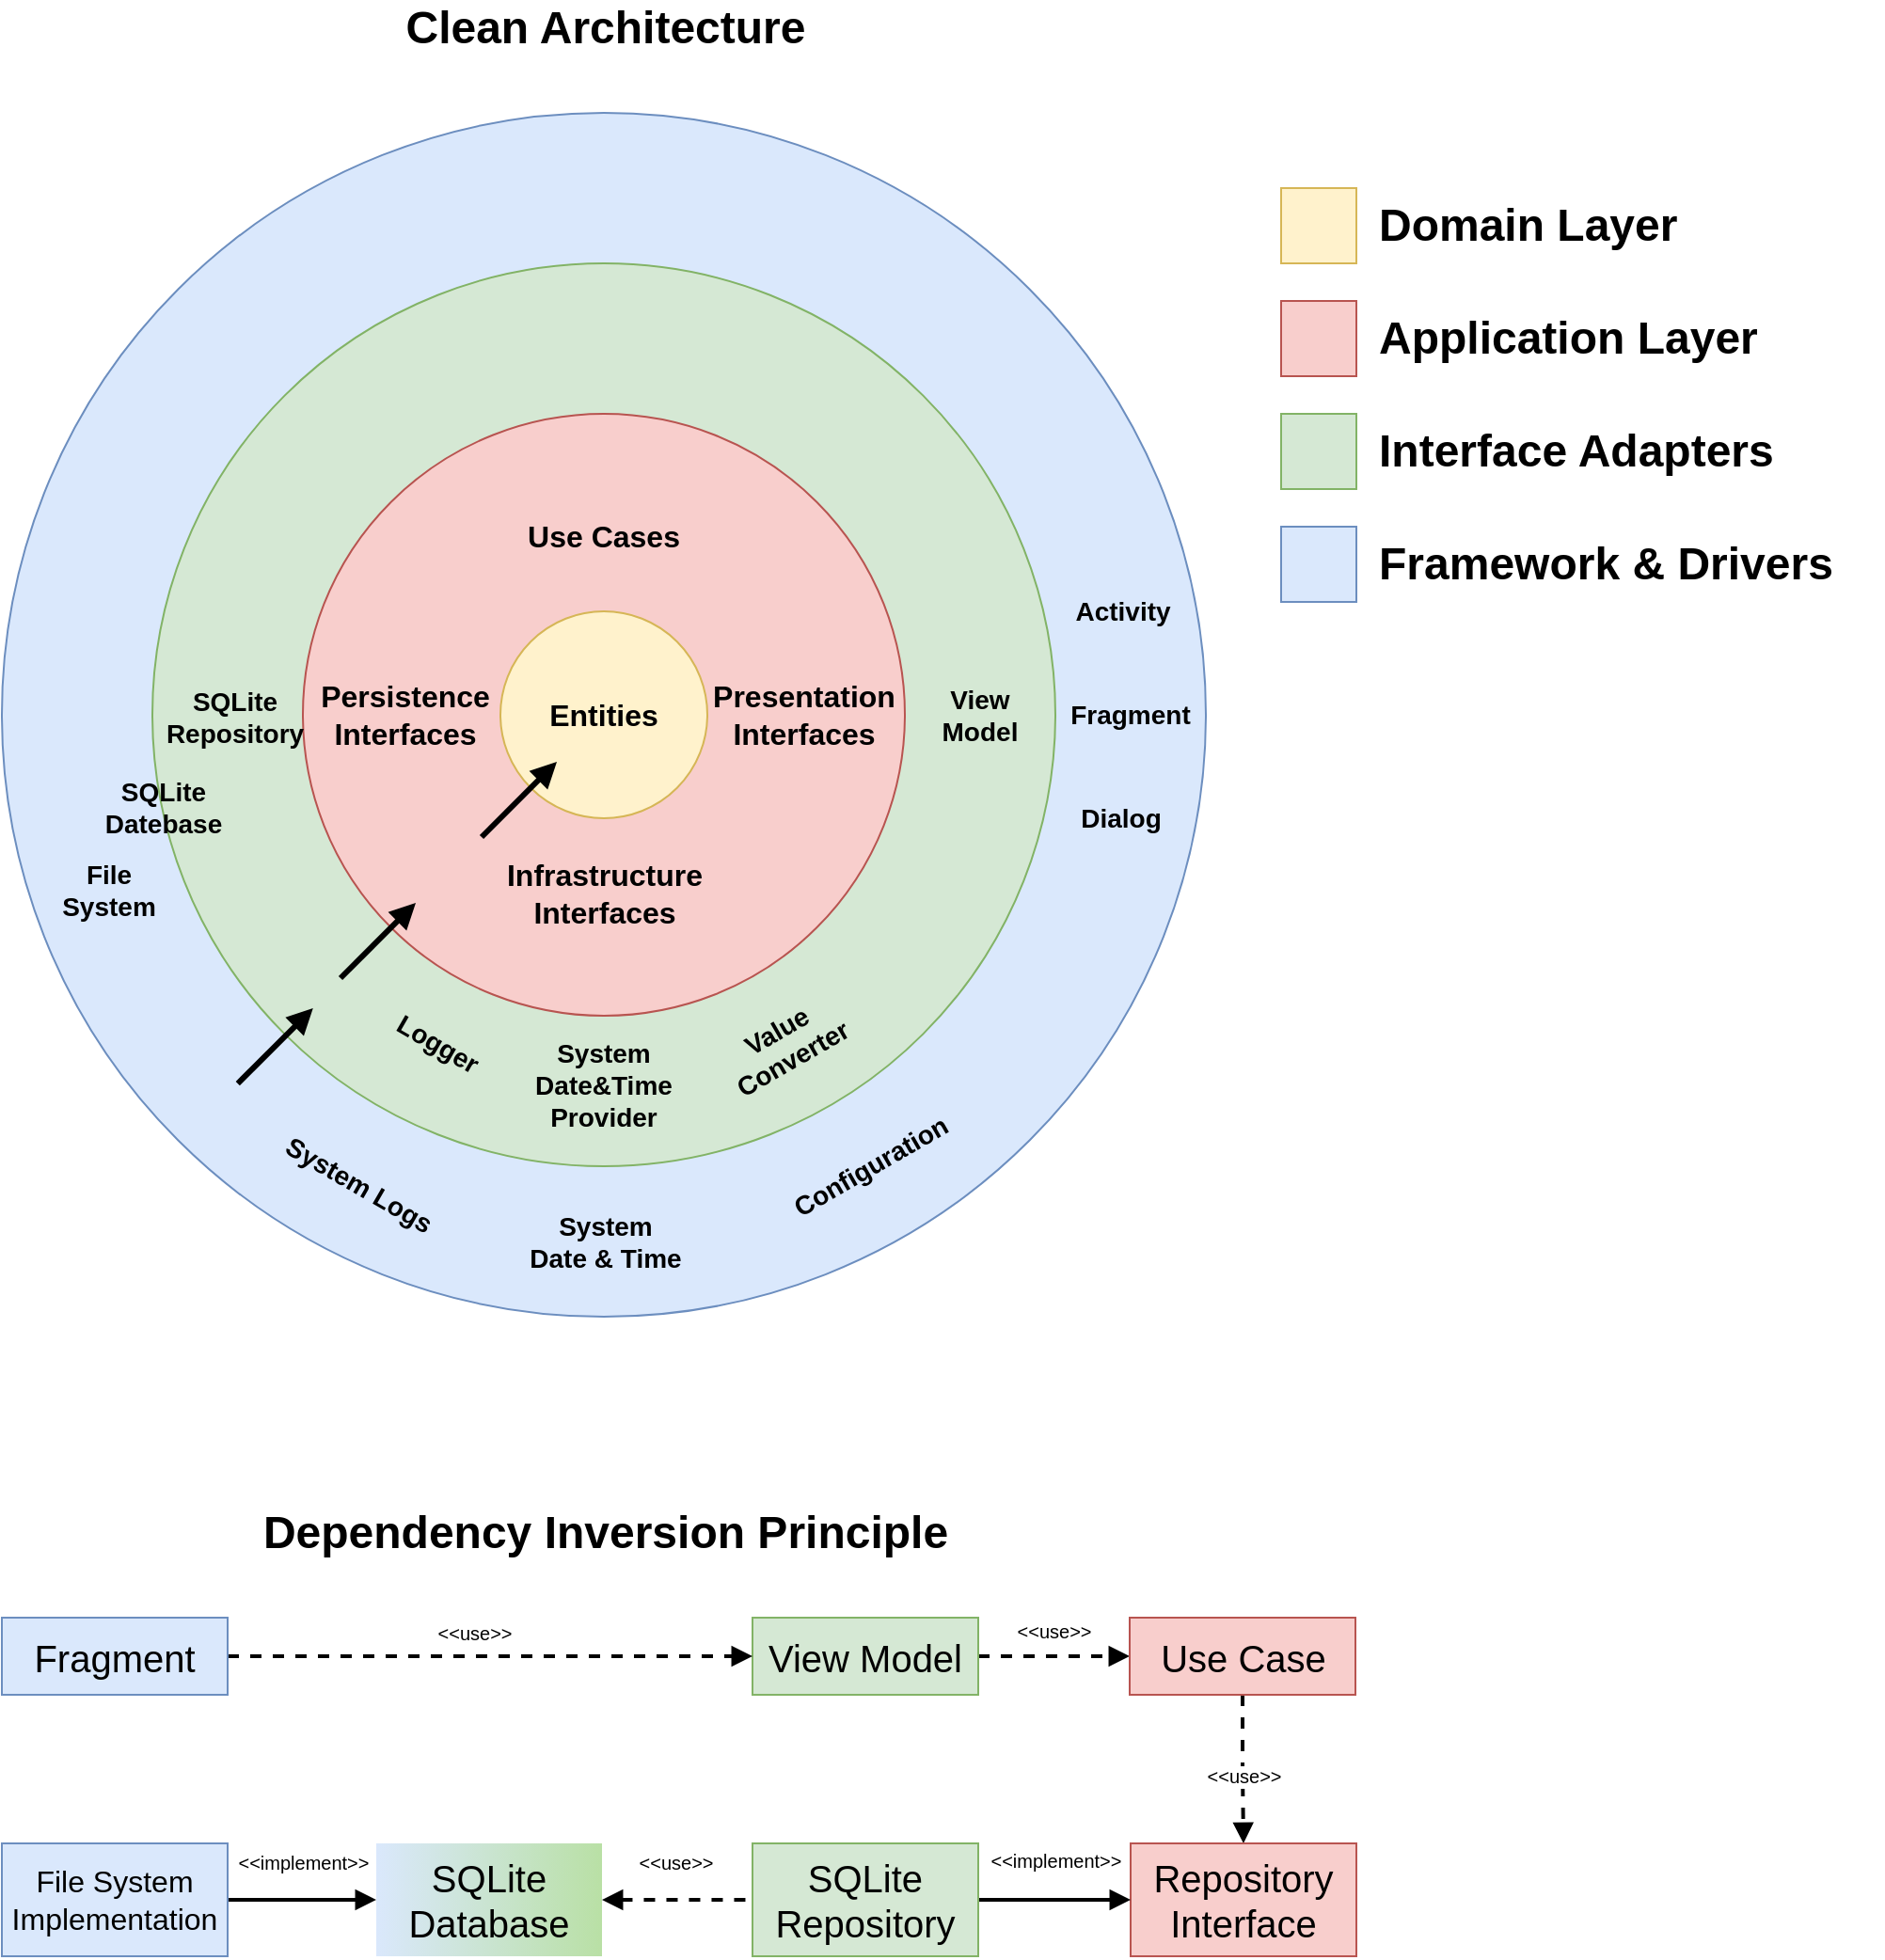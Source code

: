 <mxfile version="20.2.0" type="device"><diagram id="khTqqO3xEWrCUMPLmaJH" name="Seite-1"><mxGraphModel dx="1002" dy="672" grid="1" gridSize="10" guides="1" tooltips="1" connect="1" arrows="1" fold="1" page="1" pageScale="1" pageWidth="827" pageHeight="1169" math="0" shadow="0"><root><mxCell id="0"/><mxCell id="1" parent="0"/><mxCell id="oJ9DDIpHgyxISPjS1SNY-1" value="" style="ellipse;whiteSpace=wrap;html=1;aspect=fixed;shadow=0;fillColor=#dae8fc;strokeColor=#6c8ebf;" parent="1" vertex="1"><mxGeometry x="40" y="140" width="640" height="640" as="geometry"/></mxCell><mxCell id="oJ9DDIpHgyxISPjS1SNY-4" value="" style="ellipse;whiteSpace=wrap;html=1;aspect=fixed;shadow=0;fillColor=#d5e8d4;strokeColor=#82b366;" parent="1" vertex="1"><mxGeometry x="120" y="220" width="480" height="480" as="geometry"/></mxCell><mxCell id="oJ9DDIpHgyxISPjS1SNY-5" value="" style="ellipse;whiteSpace=wrap;html=1;aspect=fixed;shadow=0;fillColor=#f8cecc;strokeColor=#b85450;" parent="1" vertex="1"><mxGeometry x="200" y="300" width="320" height="320" as="geometry"/></mxCell><mxCell id="oJ9DDIpHgyxISPjS1SNY-8" value="&lt;div style=&quot;font-size: 16px;&quot;&gt;Use Cases&lt;/div&gt;" style="text;html=1;strokeColor=none;fillColor=none;align=center;verticalAlign=middle;whiteSpace=wrap;rounded=0;shadow=0;fontSize=16;fontStyle=1" parent="1" vertex="1"><mxGeometry x="285" y="350" width="150" height="30" as="geometry"/></mxCell><mxCell id="oJ9DDIpHgyxISPjS1SNY-14" value="&lt;div style=&quot;font-size: 14px;&quot;&gt;Activity&lt;/div&gt;" style="text;html=1;strokeColor=none;fillColor=none;align=center;verticalAlign=middle;whiteSpace=wrap;rounded=0;shadow=0;fontSize=14;fontStyle=1;rotation=0;" parent="1" vertex="1"><mxGeometry x="571" y="390" width="130" height="30" as="geometry"/></mxCell><mxCell id="oJ9DDIpHgyxISPjS1SNY-15" value="SQLite&lt;br&gt;Datebase" style="text;html=1;strokeColor=none;fillColor=none;align=center;verticalAlign=middle;whiteSpace=wrap;rounded=0;shadow=0;fontSize=14;fontStyle=1;rotation=0;" parent="1" vertex="1"><mxGeometry x="71" y="489" width="110" height="40" as="geometry"/></mxCell><mxCell id="oJ9DDIpHgyxISPjS1SNY-18" value="&lt;div style=&quot;font-size: 16px;&quot;&gt;Infrastructure &lt;br style=&quot;font-size: 16px;&quot;&gt;&lt;/div&gt;&lt;div style=&quot;font-size: 16px;&quot;&gt;Interfaces&lt;/div&gt;" style="text;html=1;strokeColor=none;fillColor=none;align=center;verticalAlign=middle;whiteSpace=wrap;rounded=0;shadow=0;fontSize=16;fontStyle=1" parent="1" vertex="1"><mxGeometry x="274.36" y="520" width="172.5" height="70" as="geometry"/></mxCell><mxCell id="oJ9DDIpHgyxISPjS1SNY-26" value="&lt;div style=&quot;font-size: 14px;&quot;&gt;Fragment&lt;/div&gt;" style="text;html=1;strokeColor=none;fillColor=none;align=center;verticalAlign=middle;whiteSpace=wrap;rounded=0;shadow=0;fontSize=14;fontStyle=1;rotation=0;" parent="1" vertex="1"><mxGeometry x="575" y="445" width="130" height="30" as="geometry"/></mxCell><mxCell id="oJ9DDIpHgyxISPjS1SNY-27" value="&lt;div style=&quot;font-size: 14px;&quot;&gt;Dialog&lt;/div&gt;" style="text;html=1;strokeColor=none;fillColor=none;align=center;verticalAlign=middle;whiteSpace=wrap;rounded=0;shadow=0;fontSize=14;fontStyle=1;rotation=0;" parent="1" vertex="1"><mxGeometry x="570" y="500" width="130" height="30" as="geometry"/></mxCell><mxCell id="oJ9DDIpHgyxISPjS1SNY-28" value="" style="rounded=0;whiteSpace=wrap;html=1;shadow=0;fontSize=24;fillColor=#fff2cc;strokeColor=#d6b656;" parent="1" vertex="1"><mxGeometry x="720" y="180" width="40" height="40" as="geometry"/></mxCell><mxCell id="oJ9DDIpHgyxISPjS1SNY-29" value="" style="rounded=0;whiteSpace=wrap;html=1;shadow=0;fontSize=24;fillColor=#f8cecc;strokeColor=#b85450;" parent="1" vertex="1"><mxGeometry x="720" y="240" width="40" height="40" as="geometry"/></mxCell><mxCell id="oJ9DDIpHgyxISPjS1SNY-30" value="" style="rounded=0;whiteSpace=wrap;html=1;shadow=0;fontSize=24;fillColor=#d5e8d4;strokeColor=#82b366;" parent="1" vertex="1"><mxGeometry x="720" y="300" width="40" height="40" as="geometry"/></mxCell><mxCell id="oJ9DDIpHgyxISPjS1SNY-31" value="" style="rounded=0;whiteSpace=wrap;html=1;shadow=0;fontSize=24;fillColor=#dae8fc;strokeColor=#6c8ebf;" parent="1" vertex="1"><mxGeometry x="720" y="360" width="40" height="40" as="geometry"/></mxCell><mxCell id="oJ9DDIpHgyxISPjS1SNY-33" value="Domain Layer" style="text;html=1;strokeColor=none;fillColor=none;align=left;verticalAlign=middle;whiteSpace=wrap;rounded=0;shadow=0;fontSize=24;fontStyle=1;rotation=0;" parent="1" vertex="1"><mxGeometry x="770" y="185" width="270" height="30" as="geometry"/></mxCell><mxCell id="oJ9DDIpHgyxISPjS1SNY-34" value="Application Layer" style="text;html=1;strokeColor=none;fillColor=none;align=left;verticalAlign=middle;whiteSpace=wrap;rounded=0;shadow=0;fontSize=24;fontStyle=1;rotation=0;" parent="1" vertex="1"><mxGeometry x="770" y="245" width="260" height="30" as="geometry"/></mxCell><mxCell id="oJ9DDIpHgyxISPjS1SNY-35" value="&lt;div&gt;Interface Adapters&lt;/div&gt;" style="text;html=1;strokeColor=none;fillColor=none;align=left;verticalAlign=middle;whiteSpace=wrap;rounded=0;shadow=0;fontSize=24;fontStyle=1;rotation=0;" parent="1" vertex="1"><mxGeometry x="770" y="305" width="260" height="30" as="geometry"/></mxCell><mxCell id="oJ9DDIpHgyxISPjS1SNY-36" value="&lt;div style=&quot;font-size: 14px;&quot;&gt;&lt;font style=&quot;font-size: 14px;&quot;&gt;System &lt;br&gt;&lt;/font&gt;&lt;/div&gt;&lt;div style=&quot;font-size: 14px;&quot;&gt;&lt;font style=&quot;font-size: 14px;&quot;&gt;Date&amp;amp;Time&lt;/font&gt;&lt;/div&gt;&lt;div style=&quot;font-size: 14px;&quot;&gt;&lt;font style=&quot;font-size: 14px;&quot;&gt;Provider&lt;/font&gt;&lt;/div&gt;" style="text;html=1;strokeColor=none;fillColor=none;align=center;verticalAlign=middle;whiteSpace=wrap;rounded=0;shadow=0;fontSize=14;fontStyle=1;rotation=0;" parent="1" vertex="1"><mxGeometry x="322.19" y="631.5" width="75.61" height="50.5" as="geometry"/></mxCell><mxCell id="oJ9DDIpHgyxISPjS1SNY-37" value="&lt;div style=&quot;font-size: 14px;&quot;&gt;Value&lt;/div&gt;&lt;div style=&quot;font-size: 14px;&quot;&gt;Converter&lt;/div&gt;" style="text;html=1;strokeColor=none;fillColor=none;align=center;verticalAlign=middle;whiteSpace=wrap;rounded=0;shadow=0;fontSize=14;fontStyle=1;rotation=-30;" parent="1" vertex="1"><mxGeometry x="414" y="615.02" width="83.74" height="39.97" as="geometry"/></mxCell><mxCell id="oJ9DDIpHgyxISPjS1SNY-38" value="&lt;div style=&quot;font-size: 14px;&quot;&gt;Logger&lt;/div&gt;" style="text;html=1;strokeColor=none;fillColor=none;align=center;verticalAlign=middle;whiteSpace=wrap;rounded=0;shadow=0;fontSize=14;fontStyle=1;rotation=30;" parent="1" vertex="1"><mxGeometry x="234.61" y="619.99" width="74.39" height="30" as="geometry"/></mxCell><mxCell id="oJ9DDIpHgyxISPjS1SNY-39" value="&lt;div&gt;Framework &amp;amp; Drivers&lt;/div&gt;" style="text;html=1;strokeColor=none;fillColor=none;align=left;verticalAlign=middle;whiteSpace=wrap;rounded=0;shadow=0;fontSize=24;fontStyle=1;rotation=0;" parent="1" vertex="1"><mxGeometry x="770" y="365" width="260" height="30" as="geometry"/></mxCell><mxCell id="oJ9DDIpHgyxISPjS1SNY-52" style="edgeStyle=orthogonalEdgeStyle;rounded=0;orthogonalLoop=1;jettySize=auto;html=1;exitX=1;exitY=0.5;exitDx=0;exitDy=0;entryX=0;entryY=0.5;entryDx=0;entryDy=0;fontSize=20;endArrow=block;endFill=1;strokeWidth=2;dashed=1;" parent="1" source="oJ9DDIpHgyxISPjS1SNY-41" target="oJ9DDIpHgyxISPjS1SNY-44" edge="1"><mxGeometry relative="1" as="geometry"/></mxCell><mxCell id="oJ9DDIpHgyxISPjS1SNY-62" value="&amp;lt;&amp;lt;use&amp;gt;&amp;gt;" style="edgeLabel;html=1;align=center;verticalAlign=middle;resizable=0;points=[];fontSize=10;" parent="oJ9DDIpHgyxISPjS1SNY-52" vertex="1" connectable="0"><mxGeometry x="-0.142" y="1" relative="1" as="geometry"><mxPoint x="5" y="-13" as="offset"/></mxGeometry></mxCell><mxCell id="oJ9DDIpHgyxISPjS1SNY-41" value="View Model" style="rounded=0;whiteSpace=wrap;html=1;shadow=0;fontSize=20;fillColor=#d5e8d4;strokeColor=#82b366;" parent="1" vertex="1"><mxGeometry x="439.0" y="940.01" width="120" height="41" as="geometry"/></mxCell><mxCell id="oJ9DDIpHgyxISPjS1SNY-50" style="edgeStyle=orthogonalEdgeStyle;rounded=0;orthogonalLoop=1;jettySize=auto;html=1;exitX=1;exitY=0.5;exitDx=0;exitDy=0;entryX=0;entryY=0.5;entryDx=0;entryDy=0;fontSize=20;endArrow=block;endFill=1;strokeWidth=2;dashed=1;" parent="1" source="oJ9DDIpHgyxISPjS1SNY-42" target="oJ9DDIpHgyxISPjS1SNY-41" edge="1"><mxGeometry relative="1" as="geometry"><Array as="points"><mxPoint x="361" y="961.01"/><mxPoint x="361" y="961.01"/></Array></mxGeometry></mxCell><mxCell id="oJ9DDIpHgyxISPjS1SNY-60" value="&amp;lt;&amp;lt;use&amp;gt;&amp;gt;" style="edgeLabel;html=1;align=center;verticalAlign=middle;resizable=0;points=[];fontSize=10;" parent="oJ9DDIpHgyxISPjS1SNY-50" vertex="1" connectable="0"><mxGeometry x="-0.075" relative="1" as="geometry"><mxPoint x="2" y="-13" as="offset"/></mxGeometry></mxCell><mxCell id="oJ9DDIpHgyxISPjS1SNY-42" value="Fragment" style="rounded=0;whiteSpace=wrap;html=1;shadow=0;fontSize=20;fillColor=#dae8fc;strokeColor=#6c8ebf;" parent="1" vertex="1"><mxGeometry x="40.0" y="940" width="120" height="41" as="geometry"/></mxCell><mxCell id="oJ9DDIpHgyxISPjS1SNY-53" style="edgeStyle=orthogonalEdgeStyle;rounded=0;orthogonalLoop=1;jettySize=auto;html=1;exitX=0.5;exitY=1;exitDx=0;exitDy=0;entryX=0.5;entryY=0;entryDx=0;entryDy=0;fontSize=20;endArrow=block;endFill=1;strokeWidth=2;dashed=1;" parent="1" source="oJ9DDIpHgyxISPjS1SNY-44" target="oJ9DDIpHgyxISPjS1SNY-46" edge="1"><mxGeometry relative="1" as="geometry"/></mxCell><mxCell id="oJ9DDIpHgyxISPjS1SNY-63" value="&amp;lt;&amp;lt;use&amp;gt;&amp;gt;" style="edgeLabel;html=1;align=center;verticalAlign=middle;resizable=0;points=[];fontSize=10;" parent="oJ9DDIpHgyxISPjS1SNY-53" vertex="1" connectable="0"><mxGeometry x="0.381" y="2" relative="1" as="geometry"><mxPoint x="-2" y="-12" as="offset"/></mxGeometry></mxCell><mxCell id="oJ9DDIpHgyxISPjS1SNY-44" value="Use Case" style="rounded=0;whiteSpace=wrap;html=1;shadow=0;fontSize=20;fillColor=#f8cecc;strokeColor=#b85450;" parent="1" vertex="1"><mxGeometry x="639.5" y="940" width="120" height="41" as="geometry"/></mxCell><mxCell id="oJ9DDIpHgyxISPjS1SNY-46" value="&lt;div&gt;Repository&lt;/div&gt;&lt;div&gt;Interface&lt;br&gt;&lt;/div&gt;" style="rounded=0;whiteSpace=wrap;html=1;shadow=0;fontSize=20;fillColor=#f8cecc;strokeColor=#b85450;" parent="1" vertex="1"><mxGeometry x="640" y="1060.01" width="120" height="60" as="geometry"/></mxCell><mxCell id="oJ9DDIpHgyxISPjS1SNY-56" style="edgeStyle=orthogonalEdgeStyle;rounded=0;orthogonalLoop=1;jettySize=auto;html=1;exitX=1;exitY=0.5;exitDx=0;exitDy=0;entryX=0;entryY=0.5;entryDx=0;entryDy=0;fontSize=12;endArrow=block;endFill=1;strokeWidth=2;" parent="1" source="oJ9DDIpHgyxISPjS1SNY-48" target="oJ9DDIpHgyxISPjS1SNY-46" edge="1"><mxGeometry relative="1" as="geometry"><Array as="points"><mxPoint x="599" y="1090.01"/><mxPoint x="599" y="1090.01"/></Array></mxGeometry></mxCell><mxCell id="oJ9DDIpHgyxISPjS1SNY-61" value="&lt;div&gt;&amp;lt;&amp;lt;implement&amp;gt;&amp;gt;&lt;/div&gt;" style="edgeLabel;html=1;align=center;verticalAlign=middle;resizable=0;points=[];fontSize=10;" parent="oJ9DDIpHgyxISPjS1SNY-56" vertex="1" connectable="0"><mxGeometry x="0.267" y="3" relative="1" as="geometry"><mxPoint x="-11" y="-18" as="offset"/></mxGeometry></mxCell><mxCell id="oJ9DDIpHgyxISPjS1SNY-48" value="&lt;div&gt;SQLite&lt;br&gt;&lt;/div&gt;&lt;div&gt;Repository&lt;br&gt;&lt;/div&gt;" style="rounded=0;whiteSpace=wrap;html=1;shadow=0;fontSize=20;fillColor=#d5e8d4;strokeColor=#82b366;gradientColor=none;" parent="1" vertex="1"><mxGeometry x="439" y="1060.01" width="120" height="60" as="geometry"/></mxCell><mxCell id="oJ9DDIpHgyxISPjS1SNY-16" value="&lt;div style=&quot;font-size: 16px;&quot;&gt;Persistence&lt;/div&gt;&lt;div style=&quot;font-size: 16px;&quot;&gt;Interfaces&lt;/div&gt;" style="text;html=1;strokeColor=none;fillColor=none;align=center;verticalAlign=middle;whiteSpace=wrap;rounded=0;shadow=0;fontSize=16;fontStyle=1;rotation=0;arcSize=0;" parent="1" vertex="1"><mxGeometry x="204.39" y="440" width="100.61" height="40" as="geometry"/></mxCell><mxCell id="oJ9DDIpHgyxISPjS1SNY-6" value="" style="ellipse;whiteSpace=wrap;html=1;aspect=fixed;shadow=0;fillColor=#fff2cc;strokeColor=#d6b656;" parent="1" vertex="1"><mxGeometry x="305" y="405" width="110" height="110" as="geometry"/></mxCell><mxCell id="oJ9DDIpHgyxISPjS1SNY-7" value="&lt;font style=&quot;font-size: 16px;&quot;&gt;&lt;b style=&quot;font-size: 16px;&quot;&gt;Entities&lt;/b&gt;&lt;/font&gt;" style="text;html=1;strokeColor=none;fillColor=none;align=center;verticalAlign=middle;whiteSpace=wrap;rounded=0;shadow=0;fontSize=16;" parent="1" vertex="1"><mxGeometry x="330" y="445" width="60" height="30" as="geometry"/></mxCell><mxCell id="oJ9DDIpHgyxISPjS1SNY-17" value="&lt;div style=&quot;font-size: 16px;&quot;&gt;Presentation &lt;br style=&quot;font-size: 16px;&quot;&gt;&lt;/div&gt;&lt;div style=&quot;font-size: 16px;&quot;&gt;Interfaces&lt;/div&gt;" style="text;html=1;strokeColor=none;fillColor=none;align=center;verticalAlign=middle;whiteSpace=wrap;rounded=0;shadow=0;fontSize=16;fontStyle=1;rotation=0;" parent="1" vertex="1"><mxGeometry x="414" y="441.3" width="105" height="37.4" as="geometry"/></mxCell><mxCell id="MXU3G6U052sLJUmdgDIW-4" value="&lt;div style=&quot;font-size: 14px;&quot;&gt;SQLite&lt;/div&gt;&lt;div style=&quot;font-size: 14px;&quot;&gt;Repository&lt;/div&gt;" style="text;html=1;strokeColor=none;fillColor=none;align=center;verticalAlign=middle;whiteSpace=wrap;rounded=0;shadow=0;fontSize=14;fontStyle=1;rotation=0;" vertex="1" parent="1"><mxGeometry x="109" y="441.3" width="110" height="40" as="geometry"/></mxCell><mxCell id="MXU3G6U052sLJUmdgDIW-5" value="View&lt;br&gt;Model" style="text;html=1;strokeColor=none;fillColor=none;align=center;verticalAlign=middle;whiteSpace=wrap;rounded=0;shadow=0;fontSize=14;fontStyle=1;rotation=0;" vertex="1" parent="1"><mxGeometry x="505" y="440" width="110" height="40" as="geometry"/></mxCell><mxCell id="oJ9DDIpHgyxISPjS1SNY-22" value="" style="endArrow=block;html=1;rounded=0;fontSize=24;strokeWidth=3;endFill=1;" parent="1" edge="1"><mxGeometry width="50" height="50" relative="1" as="geometry"><mxPoint x="220" y="600" as="sourcePoint"/><mxPoint x="260" y="560" as="targetPoint"/></mxGeometry></mxCell><mxCell id="MXU3G6U052sLJUmdgDIW-9" value="" style="endArrow=block;html=1;rounded=0;fontSize=24;strokeWidth=3;endFill=1;" edge="1" parent="1"><mxGeometry width="50" height="50" relative="1" as="geometry"><mxPoint x="165.39" y="656.02" as="sourcePoint"/><mxPoint x="205.39" y="616.02" as="targetPoint"/></mxGeometry></mxCell><mxCell id="MXU3G6U052sLJUmdgDIW-10" value="" style="endArrow=block;html=1;rounded=0;fontSize=24;strokeWidth=3;endFill=1;" edge="1" parent="1"><mxGeometry width="50" height="50" relative="1" as="geometry"><mxPoint x="295.0" y="525.0" as="sourcePoint"/><mxPoint x="335.0" y="485" as="targetPoint"/></mxGeometry></mxCell><mxCell id="MXU3G6U052sLJUmdgDIW-11" value="System Logs" style="text;html=1;strokeColor=none;fillColor=none;align=center;verticalAlign=middle;whiteSpace=wrap;rounded=0;shadow=0;fontSize=14;fontStyle=1;rotation=30;" vertex="1" parent="1"><mxGeometry x="175" y="690" width="110" height="40" as="geometry"/></mxCell><mxCell id="MXU3G6U052sLJUmdgDIW-12" value="System&lt;br&gt;Date &amp;amp; Time" style="text;html=1;strokeColor=none;fillColor=none;align=center;verticalAlign=middle;whiteSpace=wrap;rounded=0;shadow=0;fontSize=14;fontStyle=1;rotation=0;" vertex="1" parent="1"><mxGeometry x="305.61" y="720" width="110" height="40" as="geometry"/></mxCell><mxCell id="MXU3G6U052sLJUmdgDIW-13" value="&lt;div&gt;Configuration&lt;/div&gt;" style="text;html=1;strokeColor=none;fillColor=none;align=center;verticalAlign=middle;whiteSpace=wrap;rounded=0;shadow=0;fontSize=14;fontStyle=1;rotation=-30;" vertex="1" parent="1"><mxGeometry x="446.86" y="680" width="110" height="40" as="geometry"/></mxCell><mxCell id="MXU3G6U052sLJUmdgDIW-15" style="edgeStyle=orthogonalEdgeStyle;rounded=0;orthogonalLoop=1;jettySize=auto;html=1;exitX=1;exitY=0.5;exitDx=0;exitDy=0;entryX=0;entryY=0.5;entryDx=0;entryDy=0;fontSize=14;strokeWidth=2;startArrow=block;startFill=1;endArrow=none;endFill=0;dashed=1;" edge="1" parent="1" source="MXU3G6U052sLJUmdgDIW-14" target="oJ9DDIpHgyxISPjS1SNY-48"><mxGeometry relative="1" as="geometry"/></mxCell><mxCell id="MXU3G6U052sLJUmdgDIW-19" value="&amp;lt;&amp;lt;implement&amp;gt;&amp;gt;" style="edgeStyle=orthogonalEdgeStyle;rounded=0;orthogonalLoop=1;jettySize=auto;html=1;exitX=0;exitY=0.5;exitDx=0;exitDy=0;entryX=1;entryY=0.5;entryDx=0;entryDy=0;fontSize=10;startArrow=block;startFill=1;endArrow=none;endFill=0;strokeWidth=2;" edge="1" parent="1" source="MXU3G6U052sLJUmdgDIW-14" target="MXU3G6U052sLJUmdgDIW-18"><mxGeometry x="-0.013" y="-20" relative="1" as="geometry"><mxPoint as="offset"/></mxGeometry></mxCell><mxCell id="MXU3G6U052sLJUmdgDIW-14" value="SQLite&lt;br&gt;Database" style="rounded=0;whiteSpace=wrap;html=1;shadow=0;fontSize=20;fillColor=#dae8fc;strokeColor=none;gradientColor=#B9E0A5;gradientDirection=east;" vertex="1" parent="1"><mxGeometry x="239" y="1060.01" width="120" height="60" as="geometry"/></mxCell><mxCell id="MXU3G6U052sLJUmdgDIW-16" value="&amp;lt;&amp;lt;use&amp;gt;&amp;gt;" style="edgeLabel;html=1;align=center;verticalAlign=middle;resizable=0;points=[];fontSize=10;" vertex="1" connectable="0" parent="1"><mxGeometry x="612.003" y="1070.01" as="geometry"><mxPoint x="-214" as="offset"/></mxGeometry></mxCell><mxCell id="MXU3G6U052sLJUmdgDIW-17" value="&lt;div&gt;File&lt;/div&gt;&lt;div&gt;System&lt;br&gt;&lt;/div&gt;" style="text;html=1;strokeColor=none;fillColor=none;align=center;verticalAlign=middle;whiteSpace=wrap;rounded=0;shadow=0;fontSize=14;fontStyle=1;rotation=0;" vertex="1" parent="1"><mxGeometry x="42" y="533" width="110" height="40" as="geometry"/></mxCell><mxCell id="MXU3G6U052sLJUmdgDIW-18" value="&lt;div style=&quot;font-size: 16px;&quot;&gt;&lt;font style=&quot;font-size: 16px;&quot;&gt;File System&lt;br style=&quot;font-size: 16px;&quot;&gt;Implementation&lt;br style=&quot;font-size: 16px;&quot;&gt;&lt;/font&gt;&lt;/div&gt;" style="rounded=0;whiteSpace=wrap;html=1;shadow=0;fontSize=16;fillColor=#dae8fc;strokeColor=#6c8ebf;gradientDirection=east;" vertex="1" parent="1"><mxGeometry x="40" y="1060.01" width="120" height="60" as="geometry"/></mxCell><mxCell id="MXU3G6U052sLJUmdgDIW-22" value="Dependency Inversion Principle" style="text;html=1;strokeColor=none;fillColor=none;align=center;verticalAlign=middle;whiteSpace=wrap;rounded=0;fontSize=24;fontStyle=1" vertex="1" parent="1"><mxGeometry x="160.61" y="880" width="400" height="30" as="geometry"/></mxCell><mxCell id="MXU3G6U052sLJUmdgDIW-23" value="Clean Architecture" style="text;html=1;strokeColor=none;fillColor=none;align=center;verticalAlign=middle;whiteSpace=wrap;rounded=0;fontSize=24;fontStyle=1" vertex="1" parent="1"><mxGeometry x="160.61" y="80" width="400" height="30" as="geometry"/></mxCell></root></mxGraphModel></diagram></mxfile>